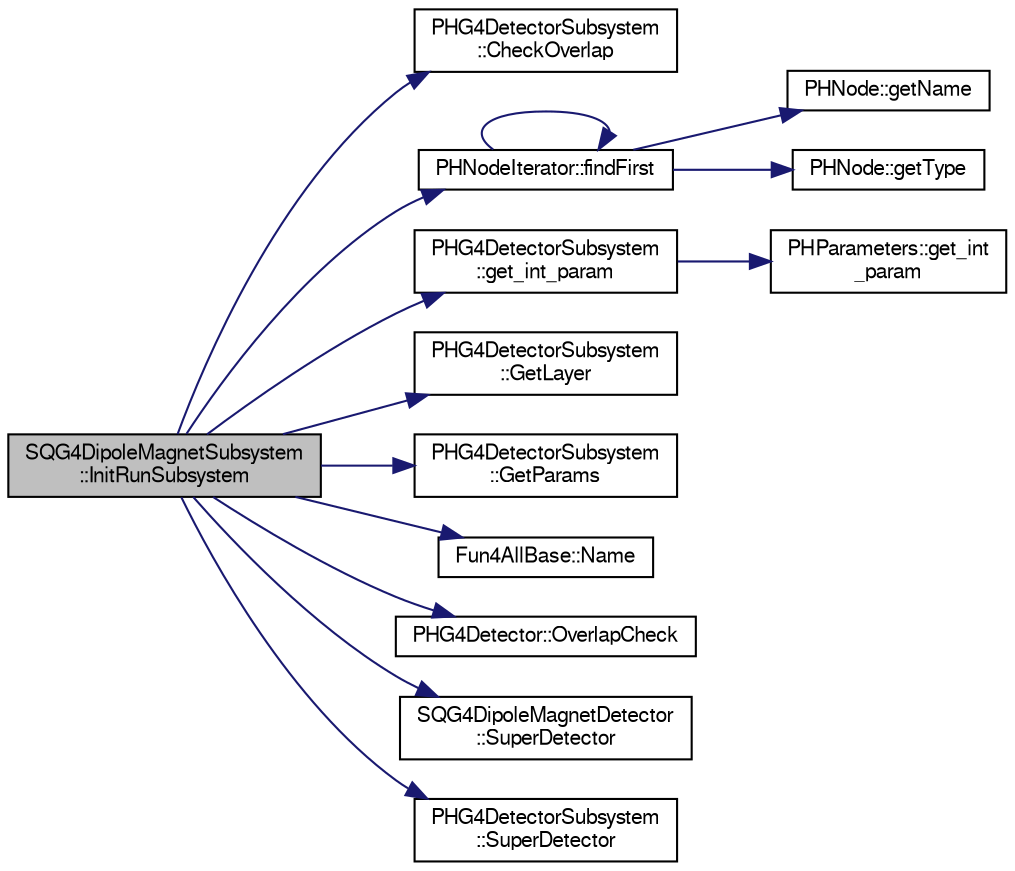 digraph "SQG4DipoleMagnetSubsystem::InitRunSubsystem"
{
  bgcolor="transparent";
  edge [fontname="FreeSans",fontsize="10",labelfontname="FreeSans",labelfontsize="10"];
  node [fontname="FreeSans",fontsize="10",shape=record];
  rankdir="LR";
  Node1 [label="SQG4DipoleMagnetSubsystem\l::InitRunSubsystem",height=0.2,width=0.4,color="black", fillcolor="grey75", style="filled" fontcolor="black"];
  Node1 -> Node2 [color="midnightblue",fontsize="10",style="solid",fontname="FreeSans"];
  Node2 [label="PHG4DetectorSubsystem\l::CheckOverlap",height=0.2,width=0.4,color="black",URL="$d5/d29/classPHG4DetectorSubsystem.html#a3a654db38f49eafe08c5fb725f63c959"];
  Node1 -> Node3 [color="midnightblue",fontsize="10",style="solid",fontname="FreeSans"];
  Node3 [label="PHNodeIterator::findFirst",height=0.2,width=0.4,color="black",URL="$d5/d07/classPHNodeIterator.html#aea98bf8619af59b1212a94fb32106baa"];
  Node3 -> Node3 [color="midnightblue",fontsize="10",style="solid",fontname="FreeSans"];
  Node3 -> Node4 [color="midnightblue",fontsize="10",style="solid",fontname="FreeSans"];
  Node4 [label="PHNode::getName",height=0.2,width=0.4,color="black",URL="$dc/d82/classPHNode.html#aca3576f926a4401eddc3d88bf0ce0de3"];
  Node3 -> Node5 [color="midnightblue",fontsize="10",style="solid",fontname="FreeSans"];
  Node5 [label="PHNode::getType",height=0.2,width=0.4,color="black",URL="$dc/d82/classPHNode.html#a4ab1f90aed955a652813bfe377087bda"];
  Node1 -> Node6 [color="midnightblue",fontsize="10",style="solid",fontname="FreeSans"];
  Node6 [label="PHG4DetectorSubsystem\l::get_int_param",height=0.2,width=0.4,color="black",URL="$d5/d29/classPHG4DetectorSubsystem.html#a0782302d2c93bb541eb2bc6c642b047b"];
  Node6 -> Node7 [color="midnightblue",fontsize="10",style="solid",fontname="FreeSans"];
  Node7 [label="PHParameters::get_int\l_param",height=0.2,width=0.4,color="black",URL="$dd/dae/classPHParameters.html#a0241ca27a369ab4865ac3d79620ac27c"];
  Node1 -> Node8 [color="midnightblue",fontsize="10",style="solid",fontname="FreeSans"];
  Node8 [label="PHG4DetectorSubsystem\l::GetLayer",height=0.2,width=0.4,color="black",URL="$d5/d29/classPHG4DetectorSubsystem.html#a9c9fc303db21d021153ed9bd2f636643"];
  Node1 -> Node9 [color="midnightblue",fontsize="10",style="solid",fontname="FreeSans"];
  Node9 [label="PHG4DetectorSubsystem\l::GetParams",height=0.2,width=0.4,color="black",URL="$d5/d29/classPHG4DetectorSubsystem.html#a6ce8e425ac50e6f13d44075bd6843dcf"];
  Node1 -> Node10 [color="midnightblue",fontsize="10",style="solid",fontname="FreeSans"];
  Node10 [label="Fun4AllBase::Name",height=0.2,width=0.4,color="black",URL="$d5/dec/classFun4AllBase.html#a41f9ac377743d046f590617fd6f4f0ed",tooltip="Returns the name of this module. "];
  Node1 -> Node11 [color="midnightblue",fontsize="10",style="solid",fontname="FreeSans"];
  Node11 [label="PHG4Detector::OverlapCheck",height=0.2,width=0.4,color="black",URL="$d3/de7/classPHG4Detector.html#a66317072e07262741c28f524681dd0fe"];
  Node1 -> Node12 [color="midnightblue",fontsize="10",style="solid",fontname="FreeSans"];
  Node12 [label="SQG4DipoleMagnetDetector\l::SuperDetector",height=0.2,width=0.4,color="black",URL="$d3/d93/classSQG4DipoleMagnetDetector.html#ae5086d5559e1209ef43f1536b11a3fbb"];
  Node1 -> Node13 [color="midnightblue",fontsize="10",style="solid",fontname="FreeSans"];
  Node13 [label="PHG4DetectorSubsystem\l::SuperDetector",height=0.2,width=0.4,color="black",URL="$d5/d29/classPHG4DetectorSubsystem.html#a77a3c2f18604af4bc24e71703bdfb7de"];
}
